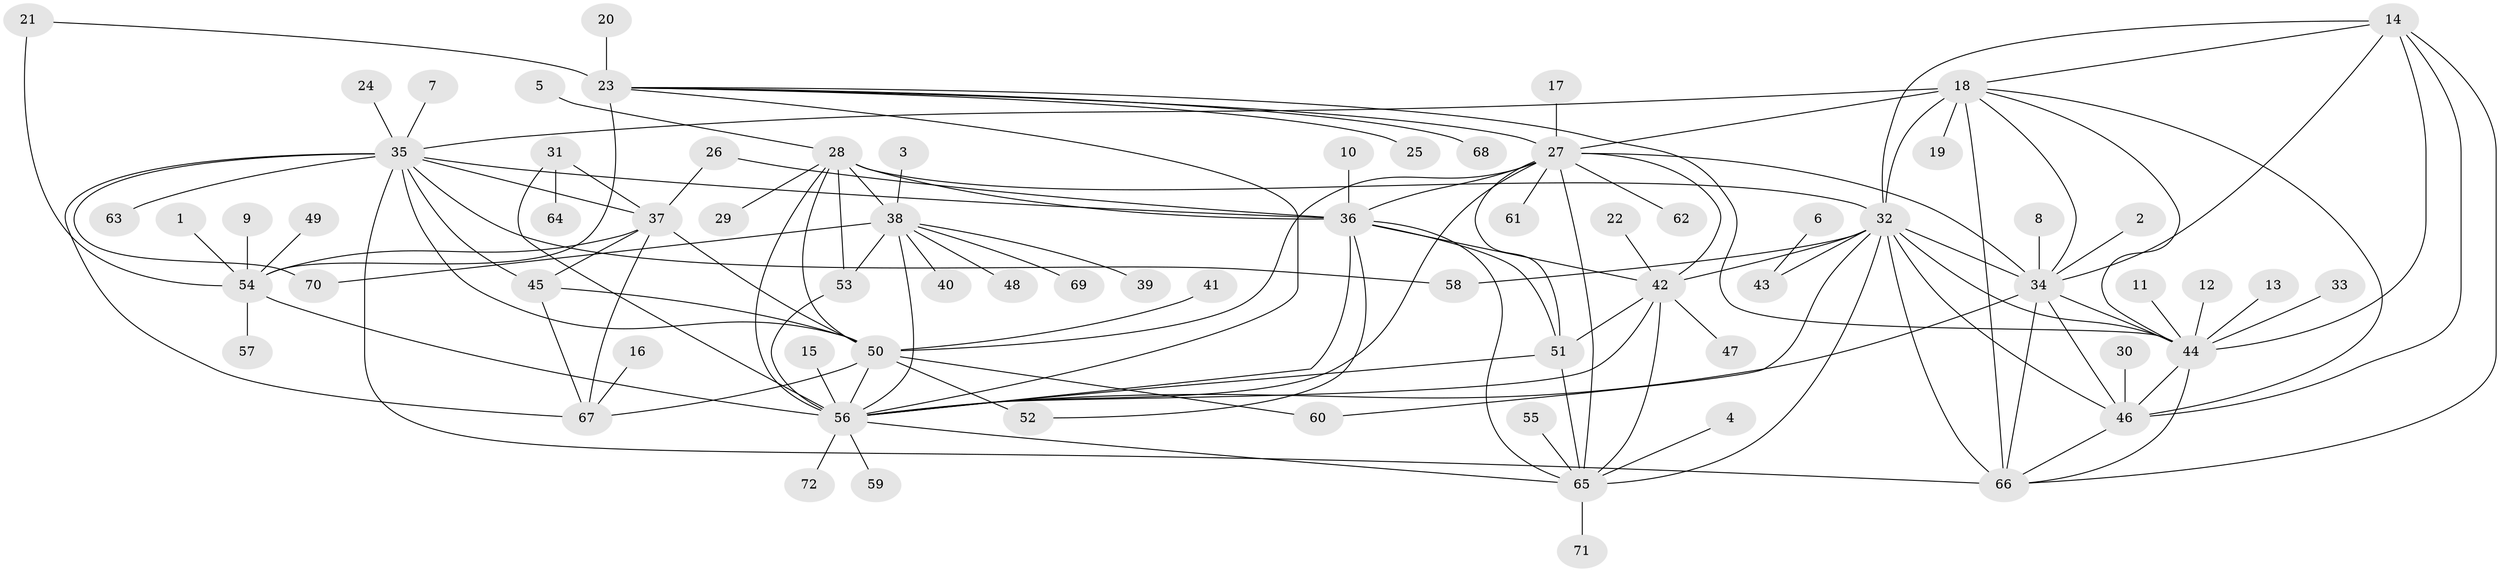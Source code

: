 // original degree distribution, {9: 0.013986013986013986, 8: 0.04895104895104895, 7: 0.055944055944055944, 11: 0.04895104895104895, 10: 0.027972027972027972, 14: 0.02097902097902098, 12: 0.02097902097902098, 6: 0.006993006993006993, 1: 0.5524475524475524, 2: 0.14685314685314685, 3: 0.04895104895104895, 5: 0.006993006993006993}
// Generated by graph-tools (version 1.1) at 2025/26/03/09/25 03:26:38]
// undirected, 72 vertices, 127 edges
graph export_dot {
graph [start="1"]
  node [color=gray90,style=filled];
  1;
  2;
  3;
  4;
  5;
  6;
  7;
  8;
  9;
  10;
  11;
  12;
  13;
  14;
  15;
  16;
  17;
  18;
  19;
  20;
  21;
  22;
  23;
  24;
  25;
  26;
  27;
  28;
  29;
  30;
  31;
  32;
  33;
  34;
  35;
  36;
  37;
  38;
  39;
  40;
  41;
  42;
  43;
  44;
  45;
  46;
  47;
  48;
  49;
  50;
  51;
  52;
  53;
  54;
  55;
  56;
  57;
  58;
  59;
  60;
  61;
  62;
  63;
  64;
  65;
  66;
  67;
  68;
  69;
  70;
  71;
  72;
  1 -- 54 [weight=1.0];
  2 -- 34 [weight=1.0];
  3 -- 38 [weight=1.0];
  4 -- 65 [weight=1.0];
  5 -- 28 [weight=1.0];
  6 -- 43 [weight=1.0];
  7 -- 35 [weight=1.0];
  8 -- 34 [weight=1.0];
  9 -- 54 [weight=1.0];
  10 -- 36 [weight=1.0];
  11 -- 44 [weight=1.0];
  12 -- 44 [weight=1.0];
  13 -- 44 [weight=1.0];
  14 -- 18 [weight=1.0];
  14 -- 32 [weight=1.0];
  14 -- 34 [weight=1.0];
  14 -- 44 [weight=1.0];
  14 -- 46 [weight=1.0];
  14 -- 66 [weight=1.0];
  15 -- 56 [weight=1.0];
  16 -- 67 [weight=1.0];
  17 -- 27 [weight=1.0];
  18 -- 19 [weight=1.0];
  18 -- 27 [weight=1.0];
  18 -- 32 [weight=1.0];
  18 -- 34 [weight=1.0];
  18 -- 35 [weight=2.0];
  18 -- 44 [weight=1.0];
  18 -- 46 [weight=1.0];
  18 -- 66 [weight=1.0];
  20 -- 23 [weight=1.0];
  21 -- 23 [weight=4.0];
  21 -- 54 [weight=6.0];
  22 -- 42 [weight=1.0];
  23 -- 25 [weight=1.0];
  23 -- 27 [weight=1.0];
  23 -- 44 [weight=1.0];
  23 -- 54 [weight=6.0];
  23 -- 56 [weight=1.0];
  23 -- 68 [weight=1.0];
  24 -- 35 [weight=1.0];
  26 -- 36 [weight=1.0];
  26 -- 37 [weight=1.0];
  27 -- 34 [weight=1.0];
  27 -- 36 [weight=1.0];
  27 -- 42 [weight=1.0];
  27 -- 50 [weight=1.0];
  27 -- 51 [weight=1.0];
  27 -- 56 [weight=1.0];
  27 -- 61 [weight=1.0];
  27 -- 62 [weight=1.0];
  27 -- 65 [weight=2.0];
  28 -- 29 [weight=1.0];
  28 -- 32 [weight=1.0];
  28 -- 36 [weight=1.0];
  28 -- 38 [weight=2.0];
  28 -- 50 [weight=1.0];
  28 -- 53 [weight=4.0];
  28 -- 56 [weight=4.0];
  30 -- 46 [weight=1.0];
  31 -- 37 [weight=1.0];
  31 -- 56 [weight=1.0];
  31 -- 64 [weight=1.0];
  32 -- 34 [weight=1.0];
  32 -- 42 [weight=1.0];
  32 -- 43 [weight=1.0];
  32 -- 44 [weight=1.0];
  32 -- 46 [weight=1.0];
  32 -- 58 [weight=1.0];
  32 -- 60 [weight=1.0];
  32 -- 65 [weight=1.0];
  32 -- 66 [weight=1.0];
  33 -- 44 [weight=1.0];
  34 -- 44 [weight=1.0];
  34 -- 46 [weight=1.0];
  34 -- 56 [weight=1.0];
  34 -- 66 [weight=1.0];
  35 -- 36 [weight=1.0];
  35 -- 37 [weight=1.0];
  35 -- 45 [weight=1.0];
  35 -- 50 [weight=2.0];
  35 -- 58 [weight=1.0];
  35 -- 63 [weight=1.0];
  35 -- 66 [weight=1.0];
  35 -- 67 [weight=2.0];
  35 -- 70 [weight=1.0];
  36 -- 42 [weight=1.0];
  36 -- 51 [weight=1.0];
  36 -- 52 [weight=1.0];
  36 -- 56 [weight=1.0];
  36 -- 65 [weight=2.0];
  37 -- 45 [weight=1.0];
  37 -- 50 [weight=2.0];
  37 -- 54 [weight=1.0];
  37 -- 67 [weight=2.0];
  38 -- 39 [weight=1.0];
  38 -- 40 [weight=1.0];
  38 -- 48 [weight=1.0];
  38 -- 53 [weight=2.0];
  38 -- 56 [weight=2.0];
  38 -- 69 [weight=1.0];
  38 -- 70 [weight=1.0];
  41 -- 50 [weight=1.0];
  42 -- 47 [weight=1.0];
  42 -- 51 [weight=1.0];
  42 -- 56 [weight=1.0];
  42 -- 65 [weight=2.0];
  44 -- 46 [weight=1.0];
  44 -- 66 [weight=1.0];
  45 -- 50 [weight=2.0];
  45 -- 67 [weight=2.0];
  46 -- 66 [weight=1.0];
  49 -- 54 [weight=1.0];
  50 -- 52 [weight=1.0];
  50 -- 56 [weight=1.0];
  50 -- 60 [weight=1.0];
  50 -- 67 [weight=4.0];
  51 -- 56 [weight=1.0];
  51 -- 65 [weight=2.0];
  53 -- 56 [weight=4.0];
  54 -- 56 [weight=1.0];
  54 -- 57 [weight=1.0];
  55 -- 65 [weight=1.0];
  56 -- 59 [weight=1.0];
  56 -- 65 [weight=2.0];
  56 -- 72 [weight=1.0];
  65 -- 71 [weight=1.0];
}
